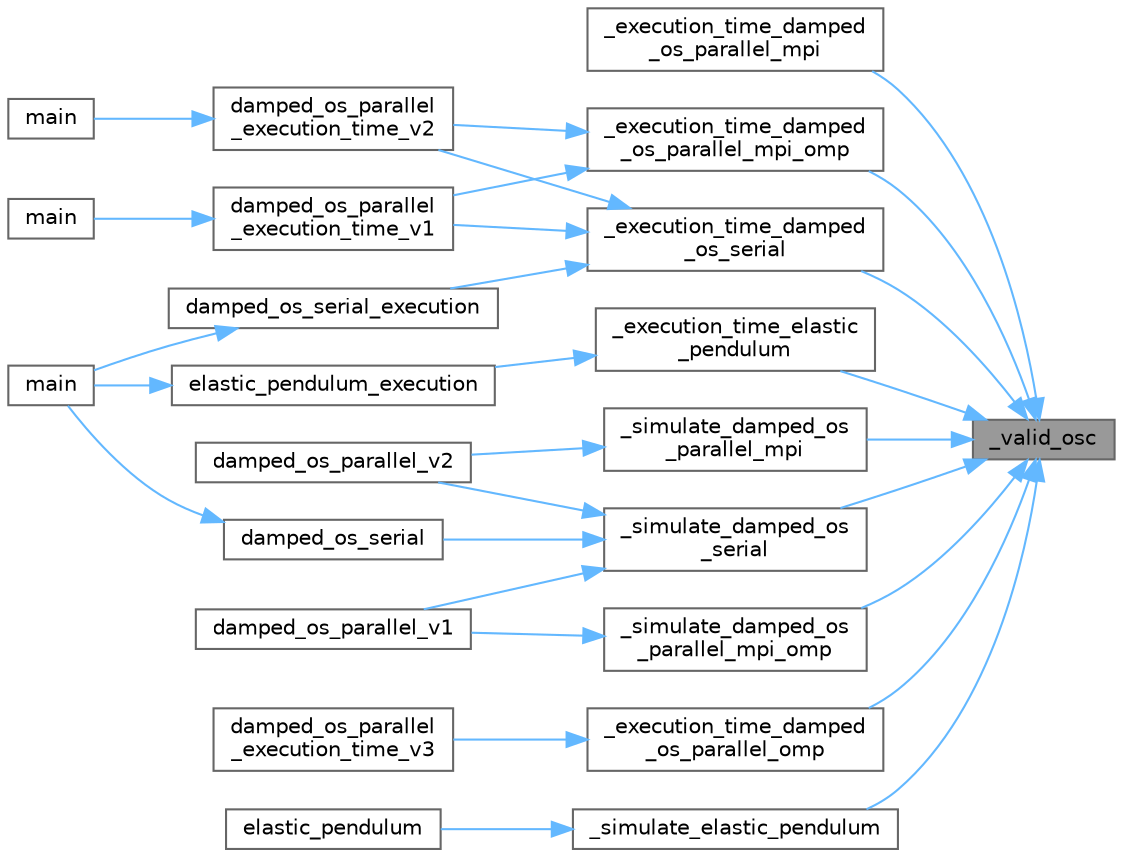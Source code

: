 digraph "_valid_osc"
{
 // LATEX_PDF_SIZE
  bgcolor="transparent";
  edge [fontname=Helvetica,fontsize=10,labelfontname=Helvetica,labelfontsize=10];
  node [fontname=Helvetica,fontsize=10,shape=box,height=0.2,width=0.4];
  rankdir="RL";
  Node1 [id="Node000001",label="_valid_osc",height=0.2,width=0.4,color="gray40", fillcolor="grey60", style="filled", fontcolor="black",tooltip=" "];
  Node1 -> Node2 [id="edge1_Node000001_Node000002",dir="back",color="steelblue1",style="solid",tooltip=" "];
  Node2 [id="Node000002",label="_execution_time_damped\l_os_parallel_mpi",height=0.2,width=0.4,color="grey40", fillcolor="white", style="filled",URL="$temp2_2oscpara_8c.html#abb33ce0b319f3a834cd52865d35dd00f",tooltip=" "];
  Node1 -> Node3 [id="edge2_Node000001_Node000003",dir="back",color="steelblue1",style="solid",tooltip=" "];
  Node3 [id="Node000003",label="_execution_time_damped\l_os_parallel_mpi_omp",height=0.2,width=0.4,color="grey40", fillcolor="white", style="filled",URL="$temp2_2oscpara_8c.html#ae1577f778d4a914ca4734649de9573e9",tooltip=" "];
  Node3 -> Node4 [id="edge3_Node000003_Node000004",dir="back",color="steelblue1",style="solid",tooltip=" "];
  Node4 [id="Node000004",label="damped_os_parallel\l_execution_time_v1",height=0.2,width=0.4,color="grey40", fillcolor="white", style="filled",URL="$temp_2physics_8c.html#a76903fd1ad47ad819e06adacaf31f338",tooltip=" "];
  Node4 -> Node5 [id="edge4_Node000004_Node000005",dir="back",color="steelblue1",style="solid",tooltip=" "];
  Node5 [id="Node000005",label="main",height=0.2,width=0.4,color="grey40", fillcolor="white", style="filled",URL="$_physics___l_i_b_2examples_2main_8c.html#a840291bc02cba5474a4cb46a9b9566fe",tooltip=" "];
  Node3 -> Node6 [id="edge5_Node000003_Node000006",dir="back",color="steelblue1",style="solid",tooltip=" "];
  Node6 [id="Node000006",label="damped_os_parallel\l_execution_time_v2",height=0.2,width=0.4,color="grey40", fillcolor="white", style="filled",URL="$temp_2physics_8c.html#af847804cd4269d53afe1f31dd8346989",tooltip=" "];
  Node6 -> Node7 [id="edge6_Node000006_Node000007",dir="back",color="steelblue1",style="solid",tooltip=" "];
  Node7 [id="Node000007",label="main",height=0.2,width=0.4,color="grey40", fillcolor="white", style="filled",URL="$test_2main_8c.html#ae66f6b31b5ad750f1fe042a706a4e3d4",tooltip=" "];
  Node1 -> Node8 [id="edge7_Node000001_Node000008",dir="back",color="steelblue1",style="solid",tooltip=" "];
  Node8 [id="Node000008",label="_execution_time_damped\l_os_parallel_omp",height=0.2,width=0.4,color="grey40", fillcolor="white", style="filled",URL="$_physics___l_i_b_2src_2oscpara_8c.html#a302a6063415d700b05a8bc59d538726f",tooltip=" "];
  Node8 -> Node9 [id="edge8_Node000008_Node000009",dir="back",color="steelblue1",style="solid",tooltip=" "];
  Node9 [id="Node000009",label="damped_os_parallel\l_execution_time_v3",height=0.2,width=0.4,color="grey40", fillcolor="white", style="filled",URL="$_physics___l_i_b_2src_2physics_8c.html#a2a6625b92d1305142f43a14823161907",tooltip=" "];
  Node1 -> Node10 [id="edge9_Node000001_Node000010",dir="back",color="steelblue1",style="solid",tooltip=" "];
  Node10 [id="Node000010",label="_execution_time_damped\l_os_serial",height=0.2,width=0.4,color="grey40", fillcolor="white", style="filled",URL="$temp2_2oscserial_8c.html#ac809f2d4bb012df55b6306be16f19a65",tooltip="This function calculates execution time of simulating simple harmonic motion (Simple Spring Motion) u..."];
  Node10 -> Node4 [id="edge10_Node000010_Node000004",dir="back",color="steelblue1",style="solid",tooltip=" "];
  Node10 -> Node6 [id="edge11_Node000010_Node000006",dir="back",color="steelblue1",style="solid",tooltip=" "];
  Node10 -> Node11 [id="edge12_Node000010_Node000011",dir="back",color="steelblue1",style="solid",tooltip=" "];
  Node11 [id="Node000011",label="damped_os_serial_execution",height=0.2,width=0.4,color="grey40", fillcolor="white", style="filled",URL="$temp2_2physics_8c.html#a593eede29f353156c304eb610a26f31a",tooltip=" "];
  Node11 -> Node12 [id="edge13_Node000011_Node000012",dir="back",color="steelblue1",style="solid",tooltip=" "];
  Node12 [id="Node000012",label="main",height=0.2,width=0.4,color="grey40", fillcolor="white", style="filled",URL="$temp_2main_8c.html#ae66f6b31b5ad750f1fe042a706a4e3d4",tooltip=" "];
  Node1 -> Node13 [id="edge14_Node000001_Node000013",dir="back",color="steelblue1",style="solid",tooltip=" "];
  Node13 [id="Node000013",label="_execution_time_elastic\l_pendulum",height=0.2,width=0.4,color="grey40", fillcolor="white", style="filled",URL="$temp2_2oscserial_8c.html#ac311393cc62c94893e6275581419418c",tooltip="This function calculates the execution time of simulating the motion of (elastic pendulum/2D-spring/s..."];
  Node13 -> Node14 [id="edge15_Node000013_Node000014",dir="back",color="steelblue1",style="solid",tooltip=" "];
  Node14 [id="Node000014",label="elastic_pendulum_execution",height=0.2,width=0.4,color="grey40", fillcolor="white", style="filled",URL="$temp2_2physics_8c.html#a3d377a7a75f6ddfd0f2739eeb602789b",tooltip=" "];
  Node14 -> Node12 [id="edge16_Node000014_Node000012",dir="back",color="steelblue1",style="solid",tooltip=" "];
  Node1 -> Node15 [id="edge17_Node000001_Node000015",dir="back",color="steelblue1",style="solid",tooltip=" "];
  Node15 [id="Node000015",label="_simulate_damped_os\l_parallel_mpi",height=0.2,width=0.4,color="grey40", fillcolor="white", style="filled",URL="$temp2_2oscpara_8c.html#a51354b799f99896302b8655f2ca2383c",tooltip=" "];
  Node15 -> Node16 [id="edge18_Node000015_Node000016",dir="back",color="steelblue1",style="solid",tooltip=" "];
  Node16 [id="Node000016",label="damped_os_parallel_v2",height=0.2,width=0.4,color="grey40", fillcolor="white", style="filled",URL="$temp_2physics_8c.html#ae5db5c69d51d1f9d3cc7cf5c61652f4c",tooltip=" "];
  Node1 -> Node17 [id="edge19_Node000001_Node000017",dir="back",color="steelblue1",style="solid",tooltip=" "];
  Node17 [id="Node000017",label="_simulate_damped_os\l_parallel_mpi_omp",height=0.2,width=0.4,color="grey40", fillcolor="white", style="filled",URL="$temp2_2oscpara_8c.html#aec2d55f0a005fd7ddf337d47627fc162",tooltip=" "];
  Node17 -> Node18 [id="edge20_Node000017_Node000018",dir="back",color="steelblue1",style="solid",tooltip=" "];
  Node18 [id="Node000018",label="damped_os_parallel_v1",height=0.2,width=0.4,color="grey40", fillcolor="white", style="filled",URL="$temp_2physics_8c.html#a3ef8d062f421fa33a061264928663a32",tooltip=" "];
  Node1 -> Node19 [id="edge21_Node000001_Node000019",dir="back",color="steelblue1",style="solid",tooltip=" "];
  Node19 [id="Node000019",label="_simulate_damped_os\l_serial",height=0.2,width=0.4,color="grey40", fillcolor="white", style="filled",URL="$temp2_2oscserial_8c.html#acf745e64af70efa99c07de97ad7156e2",tooltip="This function simulates simple harmonic motion (Simple Spring Motion) using numerical solution of ste..."];
  Node19 -> Node18 [id="edge22_Node000019_Node000018",dir="back",color="steelblue1",style="solid",tooltip=" "];
  Node19 -> Node16 [id="edge23_Node000019_Node000016",dir="back",color="steelblue1",style="solid",tooltip=" "];
  Node19 -> Node20 [id="edge24_Node000019_Node000020",dir="back",color="steelblue1",style="solid",tooltip=" "];
  Node20 [id="Node000020",label="damped_os_serial",height=0.2,width=0.4,color="grey40", fillcolor="white", style="filled",URL="$temp2_2physics_8c.html#ab241b1428ed3a214ae4e160e8a849f22",tooltip=" "];
  Node20 -> Node12 [id="edge25_Node000020_Node000012",dir="back",color="steelblue1",style="solid",tooltip=" "];
  Node1 -> Node21 [id="edge26_Node000001_Node000021",dir="back",color="steelblue1",style="solid",tooltip=" "];
  Node21 [id="Node000021",label="_simulate_elastic_pendulum",height=0.2,width=0.4,color="grey40", fillcolor="white", style="filled",URL="$temp2_2oscserial_8c.html#a94edb6cc518a10f29e2865a14b781cc8",tooltip="This function simulates the motion of (elastic pendulum/2D-spring/spring pendulum) system...."];
  Node21 -> Node22 [id="edge27_Node000021_Node000022",dir="back",color="steelblue1",style="solid",tooltip=" "];
  Node22 [id="Node000022",label="elastic_pendulum",height=0.2,width=0.4,color="grey40", fillcolor="white", style="filled",URL="$temp2_2physics_8c.html#a250a724765894f40cd52f9b24d5fdc0a",tooltip=" "];
}
